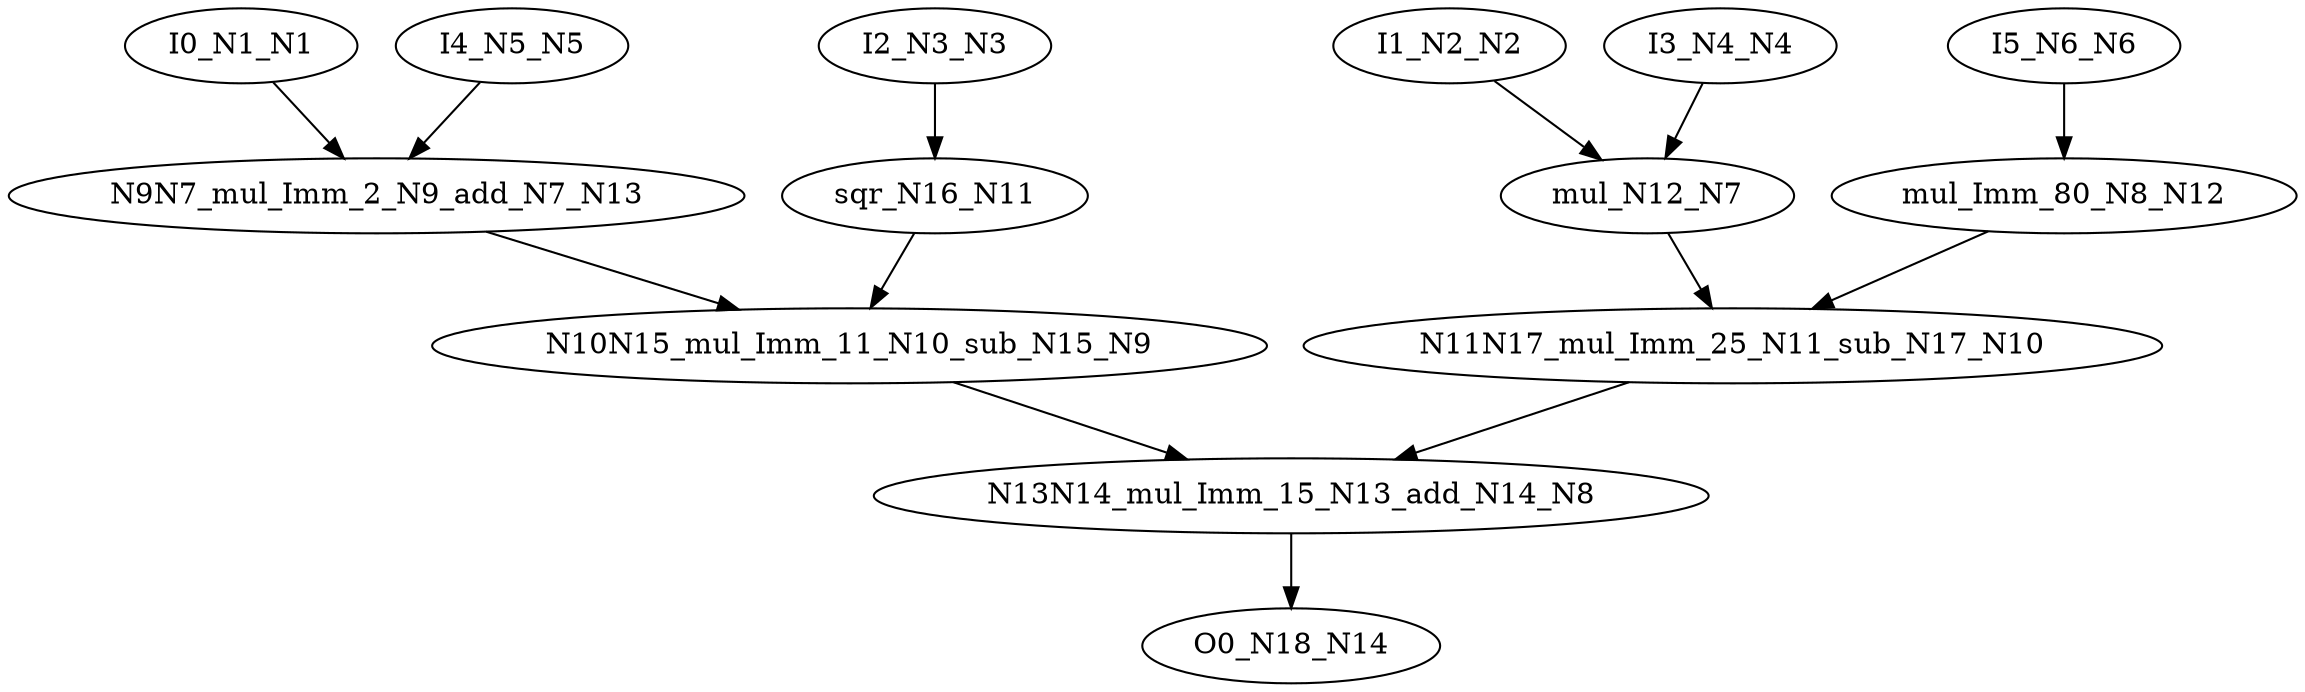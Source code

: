 digraph graphname {
N12 [color="black", label="mul_Imm_80_N8_N12"];
N13 [color="black", label="N9N7_mul_Imm_2_N9_add_N7_N13"];
N10 [color="black", label="N11N17_mul_Imm_25_N11_sub_N17_N10"];
N11 [color="black", label="sqr_N16_N11"];
N14 [color="black", label="O0_N18_N14"];
N8 [color="black", label="N13N14_mul_Imm_15_N13_add_N14_N8"];
N9 [color="black", label="N10N15_mul_Imm_11_N10_sub_N15_N9"];
N1 [color="black", label="I0_N1_N1"];
N2 [color="black", label="I1_N2_N2"];
N3 [color="black", label="I2_N3_N3"];
N4 [color="black", label="I3_N4_N4"];
N5 [color="black", label="I4_N5_N5"];
N6 [color="black", label="I5_N6_N6"];
N7 [color="black", label="mul_N12_N7"];
N12 -> N10;
N13 -> N9;
N10 -> N8;
N11 -> N9;
N8 -> N14;
N9 -> N8;
N1 -> N13;
N2 -> N7;
N3 -> N11;
N4 -> N7;
N5 -> N13;
N6 -> N12;
N7 -> N10;
}
